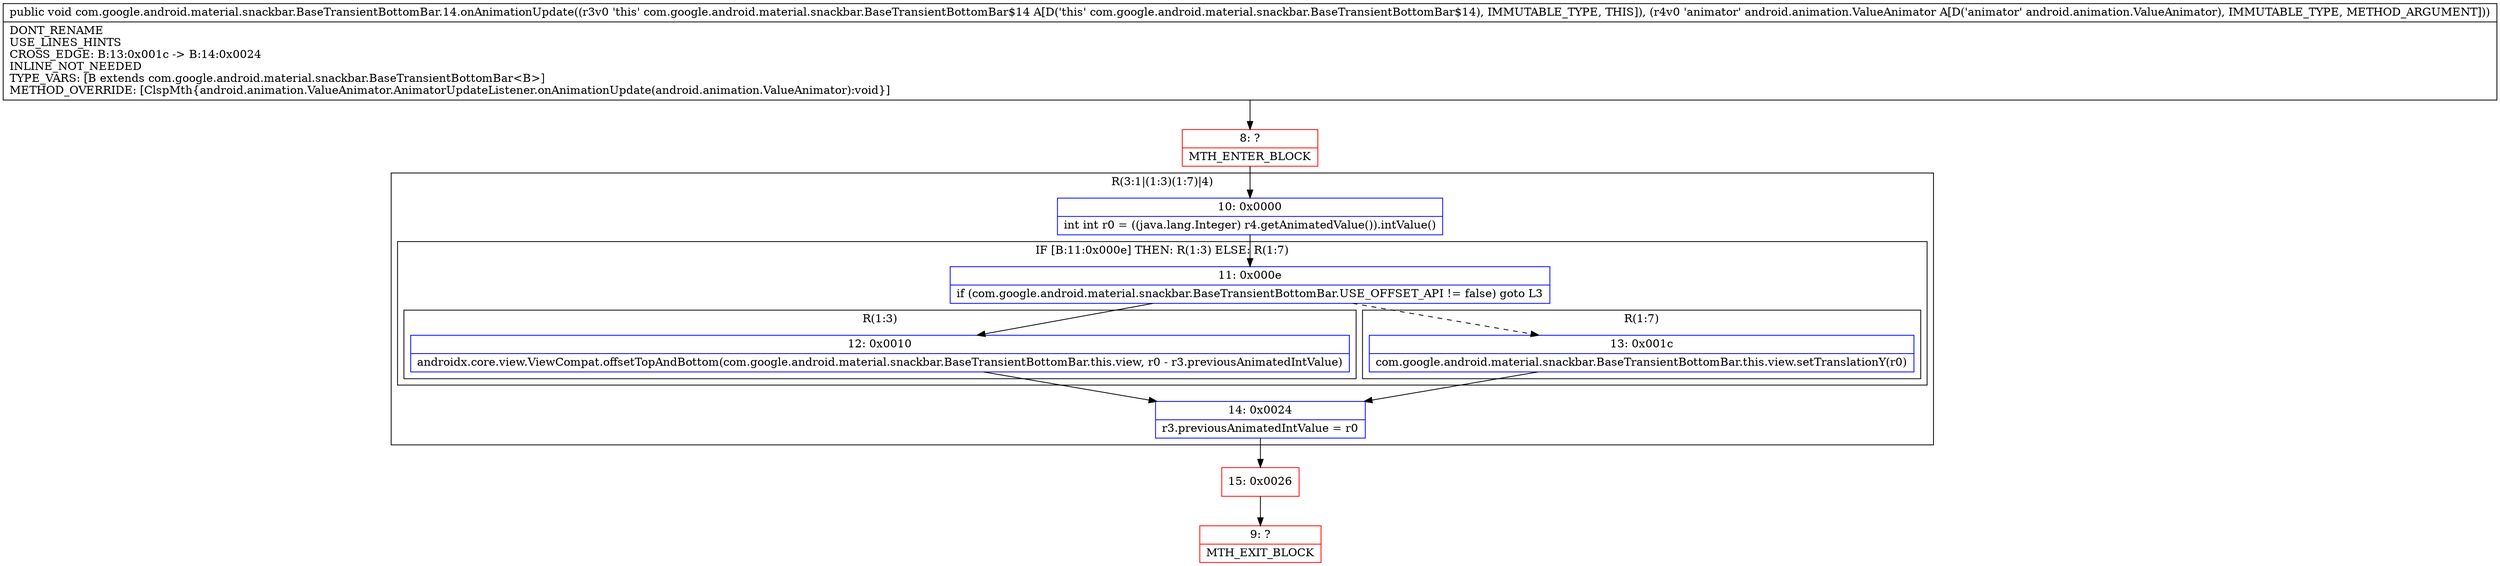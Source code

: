 digraph "CFG forcom.google.android.material.snackbar.BaseTransientBottomBar.14.onAnimationUpdate(Landroid\/animation\/ValueAnimator;)V" {
subgraph cluster_Region_1629416685 {
label = "R(3:1|(1:3)(1:7)|4)";
node [shape=record,color=blue];
Node_10 [shape=record,label="{10\:\ 0x0000|int int r0 = ((java.lang.Integer) r4.getAnimatedValue()).intValue()\l}"];
subgraph cluster_IfRegion_32588193 {
label = "IF [B:11:0x000e] THEN: R(1:3) ELSE: R(1:7)";
node [shape=record,color=blue];
Node_11 [shape=record,label="{11\:\ 0x000e|if (com.google.android.material.snackbar.BaseTransientBottomBar.USE_OFFSET_API != false) goto L3\l}"];
subgraph cluster_Region_765620681 {
label = "R(1:3)";
node [shape=record,color=blue];
Node_12 [shape=record,label="{12\:\ 0x0010|androidx.core.view.ViewCompat.offsetTopAndBottom(com.google.android.material.snackbar.BaseTransientBottomBar.this.view, r0 \- r3.previousAnimatedIntValue)\l}"];
}
subgraph cluster_Region_409720473 {
label = "R(1:7)";
node [shape=record,color=blue];
Node_13 [shape=record,label="{13\:\ 0x001c|com.google.android.material.snackbar.BaseTransientBottomBar.this.view.setTranslationY(r0)\l}"];
}
}
Node_14 [shape=record,label="{14\:\ 0x0024|r3.previousAnimatedIntValue = r0\l}"];
}
Node_8 [shape=record,color=red,label="{8\:\ ?|MTH_ENTER_BLOCK\l}"];
Node_15 [shape=record,color=red,label="{15\:\ 0x0026}"];
Node_9 [shape=record,color=red,label="{9\:\ ?|MTH_EXIT_BLOCK\l}"];
MethodNode[shape=record,label="{public void com.google.android.material.snackbar.BaseTransientBottomBar.14.onAnimationUpdate((r3v0 'this' com.google.android.material.snackbar.BaseTransientBottomBar$14 A[D('this' com.google.android.material.snackbar.BaseTransientBottomBar$14), IMMUTABLE_TYPE, THIS]), (r4v0 'animator' android.animation.ValueAnimator A[D('animator' android.animation.ValueAnimator), IMMUTABLE_TYPE, METHOD_ARGUMENT]))  | DONT_RENAME\lUSE_LINES_HINTS\lCROSS_EDGE: B:13:0x001c \-\> B:14:0x0024\lINLINE_NOT_NEEDED\lTYPE_VARS: [B extends com.google.android.material.snackbar.BaseTransientBottomBar\<B\>]\lMETHOD_OVERRIDE: [ClspMth\{android.animation.ValueAnimator.AnimatorUpdateListener.onAnimationUpdate(android.animation.ValueAnimator):void\}]\l}"];
MethodNode -> Node_8;Node_10 -> Node_11;
Node_11 -> Node_12;
Node_11 -> Node_13[style=dashed];
Node_12 -> Node_14;
Node_13 -> Node_14;
Node_14 -> Node_15;
Node_8 -> Node_10;
Node_15 -> Node_9;
}


